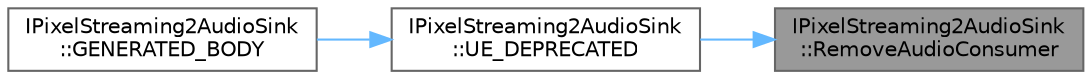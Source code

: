 digraph "IPixelStreaming2AudioSink::RemoveAudioConsumer"
{
 // INTERACTIVE_SVG=YES
 // LATEX_PDF_SIZE
  bgcolor="transparent";
  edge [fontname=Helvetica,fontsize=10,labelfontname=Helvetica,labelfontsize=10];
  node [fontname=Helvetica,fontsize=10,shape=box,height=0.2,width=0.4];
  rankdir="RL";
  Node1 [id="Node000001",label="IPixelStreaming2AudioSink\l::RemoveAudioConsumer",height=0.2,width=0.4,color="gray40", fillcolor="grey60", style="filled", fontcolor="black",tooltip=" "];
  Node1 -> Node2 [id="edge1_Node000001_Node000002",dir="back",color="steelblue1",style="solid",tooltip=" "];
  Node2 [id="Node000002",label="IPixelStreaming2AudioSink\l::UE_DEPRECATED",height=0.2,width=0.4,color="grey40", fillcolor="white", style="filled",URL="$d0/d0c/classIPixelStreaming2AudioSink.html#a185f6b4f18ef63733af836871327d9cf",tooltip="Remove an audio consumer to remove from the sink."];
  Node2 -> Node3 [id="edge2_Node000002_Node000003",dir="back",color="steelblue1",style="solid",tooltip=" "];
  Node3 [id="Node000003",label="IPixelStreaming2AudioSink\l::GENERATED_BODY",height=0.2,width=0.4,color="grey40", fillcolor="white", style="filled",URL="$d0/d0c/classIPixelStreaming2AudioSink.html#aea367def24d9882cb0e2e6eda870482f",tooltip="Add an audio consumer to the sink."];
}
